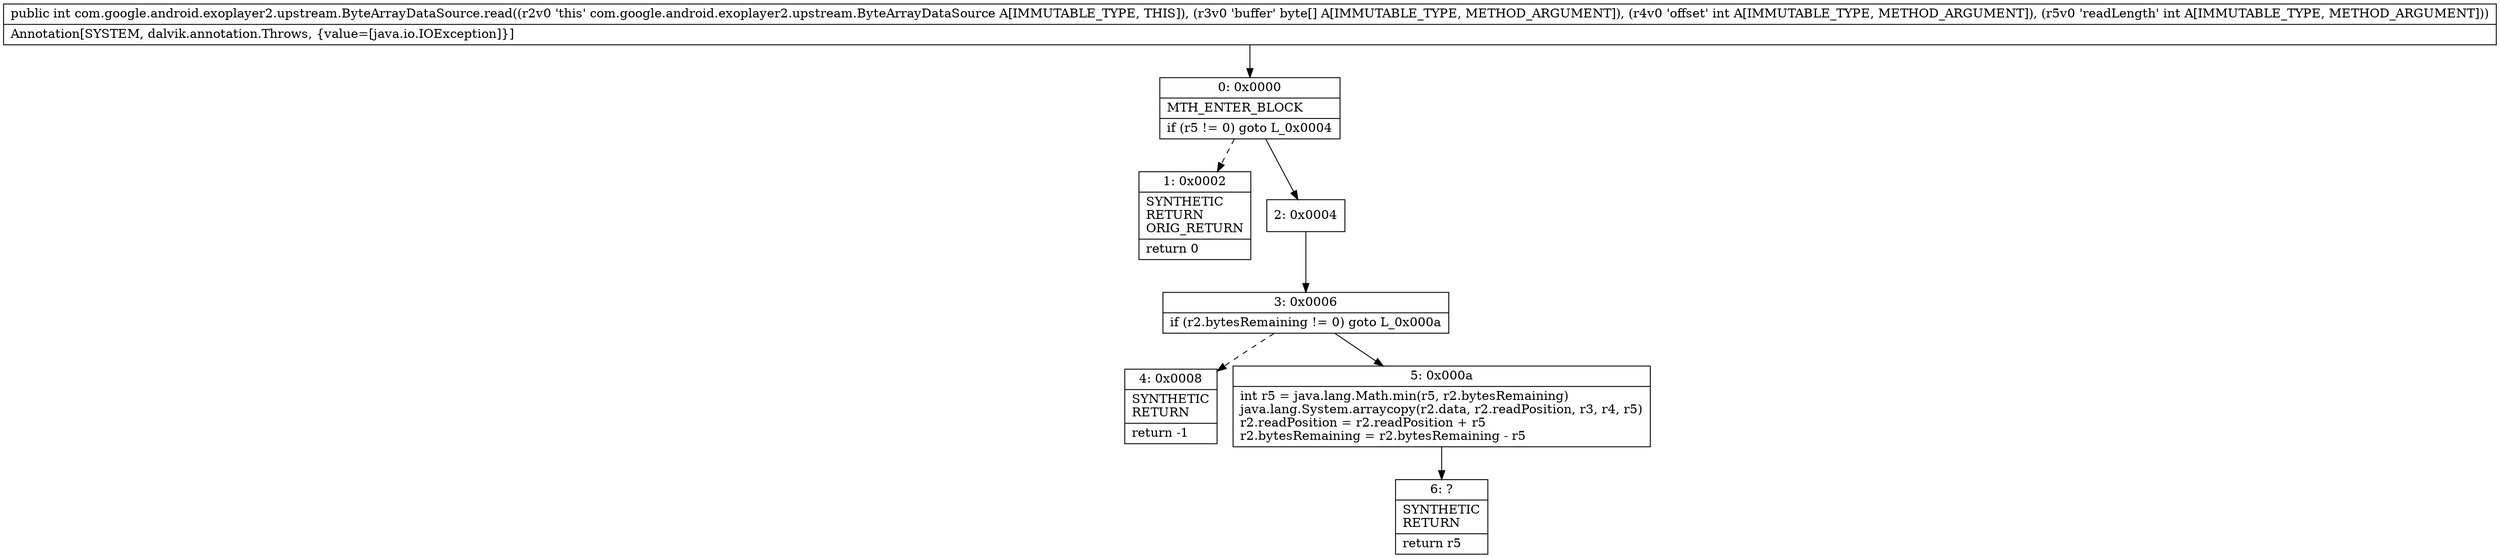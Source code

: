 digraph "CFG forcom.google.android.exoplayer2.upstream.ByteArrayDataSource.read([BII)I" {
Node_0 [shape=record,label="{0\:\ 0x0000|MTH_ENTER_BLOCK\l|if (r5 != 0) goto L_0x0004\l}"];
Node_1 [shape=record,label="{1\:\ 0x0002|SYNTHETIC\lRETURN\lORIG_RETURN\l|return 0\l}"];
Node_2 [shape=record,label="{2\:\ 0x0004}"];
Node_3 [shape=record,label="{3\:\ 0x0006|if (r2.bytesRemaining != 0) goto L_0x000a\l}"];
Node_4 [shape=record,label="{4\:\ 0x0008|SYNTHETIC\lRETURN\l|return \-1\l}"];
Node_5 [shape=record,label="{5\:\ 0x000a|int r5 = java.lang.Math.min(r5, r2.bytesRemaining)\ljava.lang.System.arraycopy(r2.data, r2.readPosition, r3, r4, r5)\lr2.readPosition = r2.readPosition + r5\lr2.bytesRemaining = r2.bytesRemaining \- r5\l}"];
Node_6 [shape=record,label="{6\:\ ?|SYNTHETIC\lRETURN\l|return r5\l}"];
MethodNode[shape=record,label="{public int com.google.android.exoplayer2.upstream.ByteArrayDataSource.read((r2v0 'this' com.google.android.exoplayer2.upstream.ByteArrayDataSource A[IMMUTABLE_TYPE, THIS]), (r3v0 'buffer' byte[] A[IMMUTABLE_TYPE, METHOD_ARGUMENT]), (r4v0 'offset' int A[IMMUTABLE_TYPE, METHOD_ARGUMENT]), (r5v0 'readLength' int A[IMMUTABLE_TYPE, METHOD_ARGUMENT]))  | Annotation[SYSTEM, dalvik.annotation.Throws, \{value=[java.io.IOException]\}]\l}"];
MethodNode -> Node_0;
Node_0 -> Node_1[style=dashed];
Node_0 -> Node_2;
Node_2 -> Node_3;
Node_3 -> Node_4[style=dashed];
Node_3 -> Node_5;
Node_5 -> Node_6;
}

